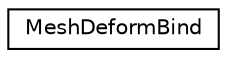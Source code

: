 digraph G
{
  edge [fontname="Helvetica",fontsize="10",labelfontname="Helvetica",labelfontsize="10"];
  node [fontname="Helvetica",fontsize="10",shape=record];
  rankdir=LR;
  Node1 [label="MeshDeformBind",height=0.2,width=0.4,color="black", fillcolor="white", style="filled",URL="$dc/ddf/structMeshDeformBind.html"];
}
